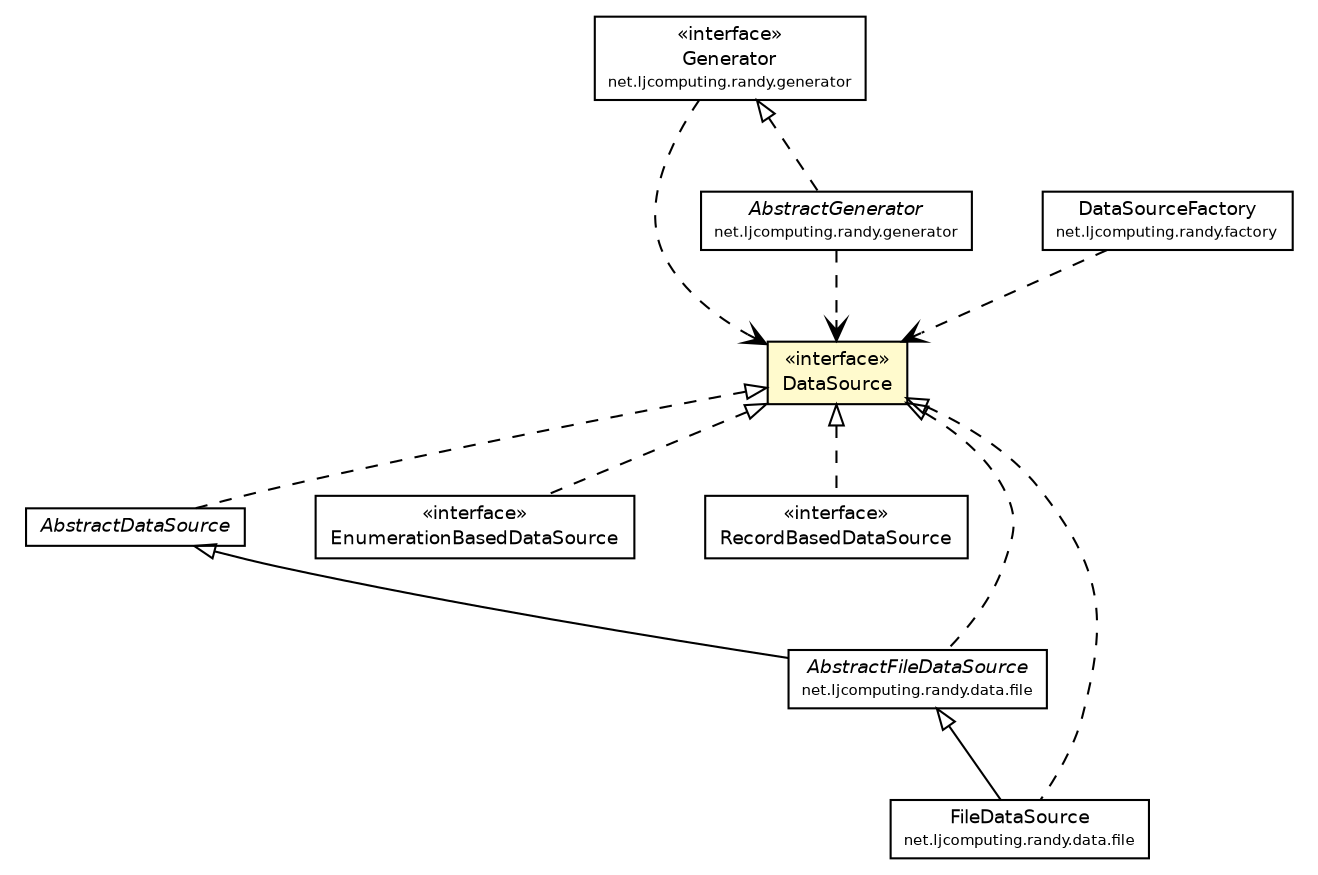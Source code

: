 #!/usr/local/bin/dot
#
# Class diagram 
# Generated by UMLGraph version R5_6 (http://www.umlgraph.org/)
#

digraph G {
	edge [fontname="Helvetica",fontsize=10,labelfontname="Helvetica",labelfontsize=10];
	node [fontname="Helvetica",fontsize=10,shape=plaintext];
	nodesep=0.25;
	ranksep=0.5;
	// net.ljcomputing.randy.data.AbstractDataSource
	c400 [label=<<table title="net.ljcomputing.randy.data.AbstractDataSource" border="0" cellborder="1" cellspacing="0" cellpadding="2" port="p" href="./AbstractDataSource.html">
		<tr><td><table border="0" cellspacing="0" cellpadding="1">
<tr><td align="center" balign="center"><font face="Helvetica-Oblique"> AbstractDataSource </font></td></tr>
		</table></td></tr>
		</table>>, URL="./AbstractDataSource.html", fontname="Helvetica", fontcolor="black", fontsize=9.0];
	// net.ljcomputing.randy.data.EnumerationBasedDataSource
	c401 [label=<<table title="net.ljcomputing.randy.data.EnumerationBasedDataSource" border="0" cellborder="1" cellspacing="0" cellpadding="2" port="p" href="./EnumerationBasedDataSource.html">
		<tr><td><table border="0" cellspacing="0" cellpadding="1">
<tr><td align="center" balign="center"> &#171;interface&#187; </td></tr>
<tr><td align="center" balign="center"> EnumerationBasedDataSource </td></tr>
		</table></td></tr>
		</table>>, URL="./EnumerationBasedDataSource.html", fontname="Helvetica", fontcolor="black", fontsize=9.0];
	// net.ljcomputing.randy.data.RecordBasedDataSource
	c402 [label=<<table title="net.ljcomputing.randy.data.RecordBasedDataSource" border="0" cellborder="1" cellspacing="0" cellpadding="2" port="p" href="./RecordBasedDataSource.html">
		<tr><td><table border="0" cellspacing="0" cellpadding="1">
<tr><td align="center" balign="center"> &#171;interface&#187; </td></tr>
<tr><td align="center" balign="center"> RecordBasedDataSource </td></tr>
		</table></td></tr>
		</table>>, URL="./RecordBasedDataSource.html", fontname="Helvetica", fontcolor="black", fontsize=9.0];
	// net.ljcomputing.randy.data.DataSource
	c403 [label=<<table title="net.ljcomputing.randy.data.DataSource" border="0" cellborder="1" cellspacing="0" cellpadding="2" port="p" bgcolor="lemonChiffon" href="./DataSource.html">
		<tr><td><table border="0" cellspacing="0" cellpadding="1">
<tr><td align="center" balign="center"> &#171;interface&#187; </td></tr>
<tr><td align="center" balign="center"> DataSource </td></tr>
		</table></td></tr>
		</table>>, URL="./DataSource.html", fontname="Helvetica", fontcolor="black", fontsize=9.0];
	// net.ljcomputing.randy.data.file.FileDataSource
	c406 [label=<<table title="net.ljcomputing.randy.data.file.FileDataSource" border="0" cellborder="1" cellspacing="0" cellpadding="2" port="p" href="./file/FileDataSource.html">
		<tr><td><table border="0" cellspacing="0" cellpadding="1">
<tr><td align="center" balign="center"> FileDataSource </td></tr>
<tr><td align="center" balign="center"><font point-size="7.0"> net.ljcomputing.randy.data.file </font></td></tr>
		</table></td></tr>
		</table>>, URL="./file/FileDataSource.html", fontname="Helvetica", fontcolor="black", fontsize=9.0];
	// net.ljcomputing.randy.data.file.AbstractFileDataSource
	c407 [label=<<table title="net.ljcomputing.randy.data.file.AbstractFileDataSource" border="0" cellborder="1" cellspacing="0" cellpadding="2" port="p" href="./file/AbstractFileDataSource.html">
		<tr><td><table border="0" cellspacing="0" cellpadding="1">
<tr><td align="center" balign="center"><font face="Helvetica-Oblique"> AbstractFileDataSource </font></td></tr>
<tr><td align="center" balign="center"><font point-size="7.0"> net.ljcomputing.randy.data.file </font></td></tr>
		</table></td></tr>
		</table>>, URL="./file/AbstractFileDataSource.html", fontname="Helvetica", fontcolor="black", fontsize=9.0];
	// net.ljcomputing.randy.generator.AbstractGenerator
	c420 [label=<<table title="net.ljcomputing.randy.generator.AbstractGenerator" border="0" cellborder="1" cellspacing="0" cellpadding="2" port="p" href="../generator/AbstractGenerator.html">
		<tr><td><table border="0" cellspacing="0" cellpadding="1">
<tr><td align="center" balign="center"><font face="Helvetica-Oblique"> AbstractGenerator </font></td></tr>
<tr><td align="center" balign="center"><font point-size="7.0"> net.ljcomputing.randy.generator </font></td></tr>
		</table></td></tr>
		</table>>, URL="../generator/AbstractGenerator.html", fontname="Helvetica", fontcolor="black", fontsize=9.0];
	// net.ljcomputing.randy.generator.Generator
	c421 [label=<<table title="net.ljcomputing.randy.generator.Generator" border="0" cellborder="1" cellspacing="0" cellpadding="2" port="p" href="../generator/Generator.html">
		<tr><td><table border="0" cellspacing="0" cellpadding="1">
<tr><td align="center" balign="center"> &#171;interface&#187; </td></tr>
<tr><td align="center" balign="center"> Generator </td></tr>
<tr><td align="center" balign="center"><font point-size="7.0"> net.ljcomputing.randy.generator </font></td></tr>
		</table></td></tr>
		</table>>, URL="../generator/Generator.html", fontname="Helvetica", fontcolor="black", fontsize=9.0];
	// net.ljcomputing.randy.factory.DataSourceFactory
	c422 [label=<<table title="net.ljcomputing.randy.factory.DataSourceFactory" border="0" cellborder="1" cellspacing="0" cellpadding="2" port="p" href="../factory/DataSourceFactory.html">
		<tr><td><table border="0" cellspacing="0" cellpadding="1">
<tr><td align="center" balign="center"> DataSourceFactory </td></tr>
<tr><td align="center" balign="center"><font point-size="7.0"> net.ljcomputing.randy.factory </font></td></tr>
		</table></td></tr>
		</table>>, URL="../factory/DataSourceFactory.html", fontname="Helvetica", fontcolor="black", fontsize=9.0];
	//net.ljcomputing.randy.data.AbstractDataSource implements net.ljcomputing.randy.data.DataSource
	c403:p -> c400:p [dir=back,arrowtail=empty,style=dashed];
	//net.ljcomputing.randy.data.EnumerationBasedDataSource implements net.ljcomputing.randy.data.DataSource
	c403:p -> c401:p [dir=back,arrowtail=empty,style=dashed];
	//net.ljcomputing.randy.data.RecordBasedDataSource implements net.ljcomputing.randy.data.DataSource
	c403:p -> c402:p [dir=back,arrowtail=empty,style=dashed];
	//net.ljcomputing.randy.data.file.FileDataSource extends net.ljcomputing.randy.data.file.AbstractFileDataSource
	c407:p -> c406:p [dir=back,arrowtail=empty];
	//net.ljcomputing.randy.data.file.FileDataSource implements net.ljcomputing.randy.data.DataSource
	c403:p -> c406:p [dir=back,arrowtail=empty,style=dashed];
	//net.ljcomputing.randy.data.file.AbstractFileDataSource extends net.ljcomputing.randy.data.AbstractDataSource
	c400:p -> c407:p [dir=back,arrowtail=empty];
	//net.ljcomputing.randy.data.file.AbstractFileDataSource implements net.ljcomputing.randy.data.DataSource
	c403:p -> c407:p [dir=back,arrowtail=empty,style=dashed];
	//net.ljcomputing.randy.generator.AbstractGenerator implements net.ljcomputing.randy.generator.Generator
	c421:p -> c420:p [dir=back,arrowtail=empty,style=dashed];
	// net.ljcomputing.randy.generator.AbstractGenerator DEPEND net.ljcomputing.randy.data.DataSource
	c420:p -> c403:p [taillabel="", label="", headlabel="", fontname="Helvetica", fontcolor="black", fontsize=10.0, color="black", arrowhead=open, style=dashed];
	// net.ljcomputing.randy.generator.Generator DEPEND net.ljcomputing.randy.data.DataSource
	c421:p -> c403:p [taillabel="", label="", headlabel="", fontname="Helvetica", fontcolor="black", fontsize=10.0, color="black", arrowhead=open, style=dashed];
	// net.ljcomputing.randy.factory.DataSourceFactory DEPEND net.ljcomputing.randy.data.DataSource
	c422:p -> c403:p [taillabel="", label="", headlabel="", fontname="Helvetica", fontcolor="black", fontsize=10.0, color="black", arrowhead=open, style=dashed];
}

